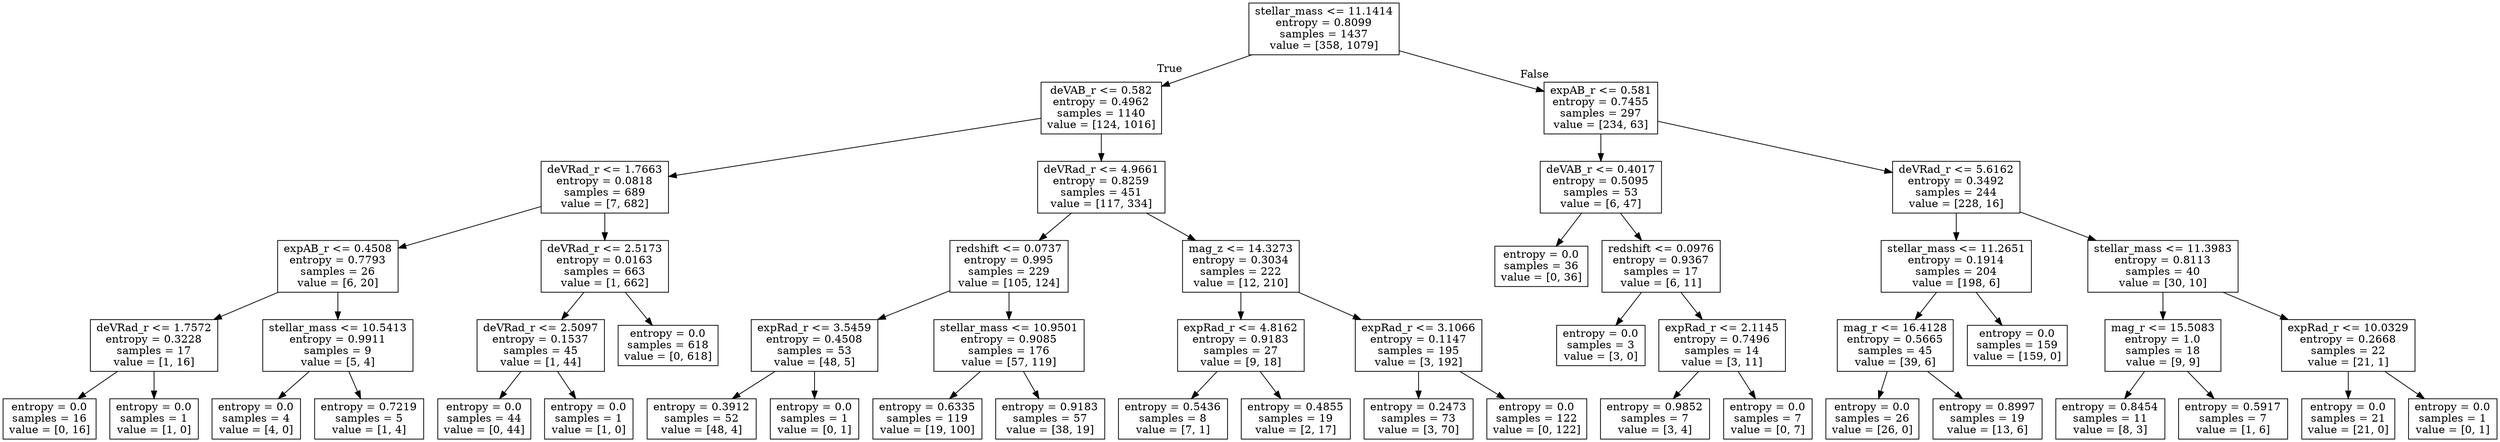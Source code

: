 digraph Tree {
node [shape=box] ;
0 [label="stellar_mass <= 11.1414\nentropy = 0.8099\nsamples = 1437\nvalue = [358, 1079]"] ;
1 [label="deVAB_r <= 0.582\nentropy = 0.4962\nsamples = 1140\nvalue = [124, 1016]"] ;
0 -> 1 [labeldistance=2.5, labelangle=45, headlabel="True"] ;
2 [label="deVRad_r <= 1.7663\nentropy = 0.0818\nsamples = 689\nvalue = [7, 682]"] ;
1 -> 2 ;
3 [label="expAB_r <= 0.4508\nentropy = 0.7793\nsamples = 26\nvalue = [6, 20]"] ;
2 -> 3 ;
4 [label="deVRad_r <= 1.7572\nentropy = 0.3228\nsamples = 17\nvalue = [1, 16]"] ;
3 -> 4 ;
5 [label="entropy = 0.0\nsamples = 16\nvalue = [0, 16]"] ;
4 -> 5 ;
6 [label="entropy = 0.0\nsamples = 1\nvalue = [1, 0]"] ;
4 -> 6 ;
7 [label="stellar_mass <= 10.5413\nentropy = 0.9911\nsamples = 9\nvalue = [5, 4]"] ;
3 -> 7 ;
8 [label="entropy = 0.0\nsamples = 4\nvalue = [4, 0]"] ;
7 -> 8 ;
9 [label="entropy = 0.7219\nsamples = 5\nvalue = [1, 4]"] ;
7 -> 9 ;
10 [label="deVRad_r <= 2.5173\nentropy = 0.0163\nsamples = 663\nvalue = [1, 662]"] ;
2 -> 10 ;
11 [label="deVRad_r <= 2.5097\nentropy = 0.1537\nsamples = 45\nvalue = [1, 44]"] ;
10 -> 11 ;
12 [label="entropy = 0.0\nsamples = 44\nvalue = [0, 44]"] ;
11 -> 12 ;
13 [label="entropy = 0.0\nsamples = 1\nvalue = [1, 0]"] ;
11 -> 13 ;
14 [label="entropy = 0.0\nsamples = 618\nvalue = [0, 618]"] ;
10 -> 14 ;
15 [label="deVRad_r <= 4.9661\nentropy = 0.8259\nsamples = 451\nvalue = [117, 334]"] ;
1 -> 15 ;
16 [label="redshift <= 0.0737\nentropy = 0.995\nsamples = 229\nvalue = [105, 124]"] ;
15 -> 16 ;
17 [label="expRad_r <= 3.5459\nentropy = 0.4508\nsamples = 53\nvalue = [48, 5]"] ;
16 -> 17 ;
18 [label="entropy = 0.3912\nsamples = 52\nvalue = [48, 4]"] ;
17 -> 18 ;
19 [label="entropy = 0.0\nsamples = 1\nvalue = [0, 1]"] ;
17 -> 19 ;
20 [label="stellar_mass <= 10.9501\nentropy = 0.9085\nsamples = 176\nvalue = [57, 119]"] ;
16 -> 20 ;
21 [label="entropy = 0.6335\nsamples = 119\nvalue = [19, 100]"] ;
20 -> 21 ;
22 [label="entropy = 0.9183\nsamples = 57\nvalue = [38, 19]"] ;
20 -> 22 ;
23 [label="mag_z <= 14.3273\nentropy = 0.3034\nsamples = 222\nvalue = [12, 210]"] ;
15 -> 23 ;
24 [label="expRad_r <= 4.8162\nentropy = 0.9183\nsamples = 27\nvalue = [9, 18]"] ;
23 -> 24 ;
25 [label="entropy = 0.5436\nsamples = 8\nvalue = [7, 1]"] ;
24 -> 25 ;
26 [label="entropy = 0.4855\nsamples = 19\nvalue = [2, 17]"] ;
24 -> 26 ;
27 [label="expRad_r <= 3.1066\nentropy = 0.1147\nsamples = 195\nvalue = [3, 192]"] ;
23 -> 27 ;
28 [label="entropy = 0.2473\nsamples = 73\nvalue = [3, 70]"] ;
27 -> 28 ;
29 [label="entropy = 0.0\nsamples = 122\nvalue = [0, 122]"] ;
27 -> 29 ;
30 [label="expAB_r <= 0.581\nentropy = 0.7455\nsamples = 297\nvalue = [234, 63]"] ;
0 -> 30 [labeldistance=2.5, labelangle=-45, headlabel="False"] ;
31 [label="deVAB_r <= 0.4017\nentropy = 0.5095\nsamples = 53\nvalue = [6, 47]"] ;
30 -> 31 ;
32 [label="entropy = 0.0\nsamples = 36\nvalue = [0, 36]"] ;
31 -> 32 ;
33 [label="redshift <= 0.0976\nentropy = 0.9367\nsamples = 17\nvalue = [6, 11]"] ;
31 -> 33 ;
34 [label="entropy = 0.0\nsamples = 3\nvalue = [3, 0]"] ;
33 -> 34 ;
35 [label="expRad_r <= 2.1145\nentropy = 0.7496\nsamples = 14\nvalue = [3, 11]"] ;
33 -> 35 ;
36 [label="entropy = 0.9852\nsamples = 7\nvalue = [3, 4]"] ;
35 -> 36 ;
37 [label="entropy = 0.0\nsamples = 7\nvalue = [0, 7]"] ;
35 -> 37 ;
38 [label="deVRad_r <= 5.6162\nentropy = 0.3492\nsamples = 244\nvalue = [228, 16]"] ;
30 -> 38 ;
39 [label="stellar_mass <= 11.2651\nentropy = 0.1914\nsamples = 204\nvalue = [198, 6]"] ;
38 -> 39 ;
40 [label="mag_r <= 16.4128\nentropy = 0.5665\nsamples = 45\nvalue = [39, 6]"] ;
39 -> 40 ;
41 [label="entropy = 0.0\nsamples = 26\nvalue = [26, 0]"] ;
40 -> 41 ;
42 [label="entropy = 0.8997\nsamples = 19\nvalue = [13, 6]"] ;
40 -> 42 ;
43 [label="entropy = 0.0\nsamples = 159\nvalue = [159, 0]"] ;
39 -> 43 ;
44 [label="stellar_mass <= 11.3983\nentropy = 0.8113\nsamples = 40\nvalue = [30, 10]"] ;
38 -> 44 ;
45 [label="mag_r <= 15.5083\nentropy = 1.0\nsamples = 18\nvalue = [9, 9]"] ;
44 -> 45 ;
46 [label="entropy = 0.8454\nsamples = 11\nvalue = [8, 3]"] ;
45 -> 46 ;
47 [label="entropy = 0.5917\nsamples = 7\nvalue = [1, 6]"] ;
45 -> 47 ;
48 [label="expRad_r <= 10.0329\nentropy = 0.2668\nsamples = 22\nvalue = [21, 1]"] ;
44 -> 48 ;
49 [label="entropy = 0.0\nsamples = 21\nvalue = [21, 0]"] ;
48 -> 49 ;
50 [label="entropy = 0.0\nsamples = 1\nvalue = [0, 1]"] ;
48 -> 50 ;
}